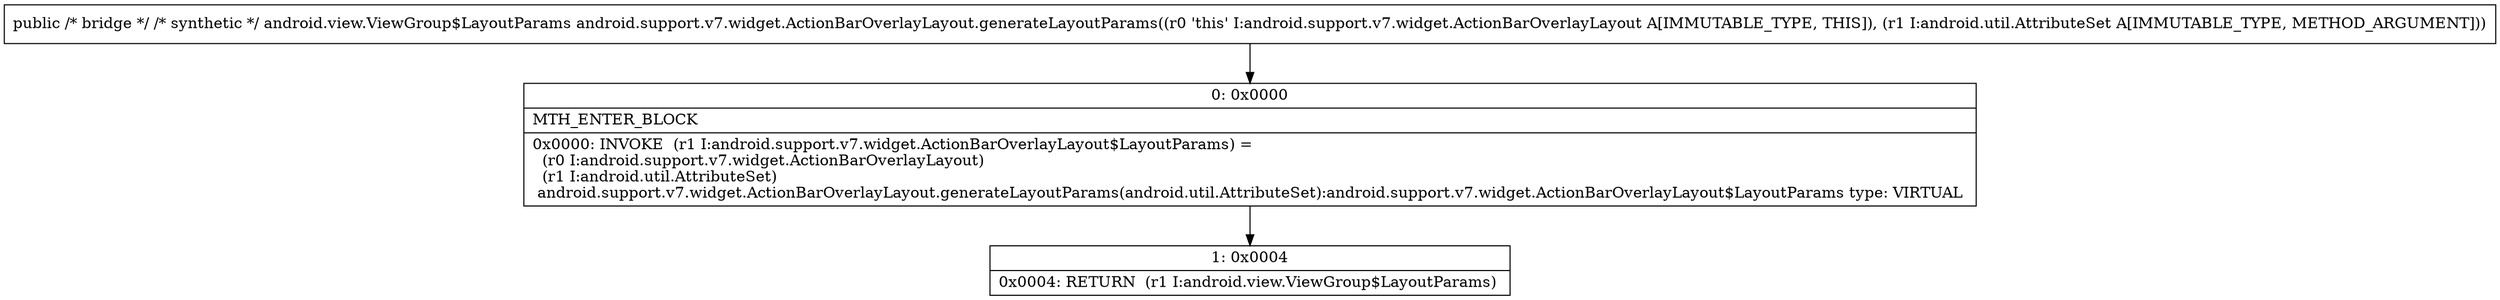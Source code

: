 digraph "CFG forandroid.support.v7.widget.ActionBarOverlayLayout.generateLayoutParams(Landroid\/util\/AttributeSet;)Landroid\/view\/ViewGroup$LayoutParams;" {
Node_0 [shape=record,label="{0\:\ 0x0000|MTH_ENTER_BLOCK\l|0x0000: INVOKE  (r1 I:android.support.v7.widget.ActionBarOverlayLayout$LayoutParams) = \l  (r0 I:android.support.v7.widget.ActionBarOverlayLayout)\l  (r1 I:android.util.AttributeSet)\l android.support.v7.widget.ActionBarOverlayLayout.generateLayoutParams(android.util.AttributeSet):android.support.v7.widget.ActionBarOverlayLayout$LayoutParams type: VIRTUAL \l}"];
Node_1 [shape=record,label="{1\:\ 0x0004|0x0004: RETURN  (r1 I:android.view.ViewGroup$LayoutParams) \l}"];
MethodNode[shape=record,label="{public \/* bridge *\/ \/* synthetic *\/ android.view.ViewGroup$LayoutParams android.support.v7.widget.ActionBarOverlayLayout.generateLayoutParams((r0 'this' I:android.support.v7.widget.ActionBarOverlayLayout A[IMMUTABLE_TYPE, THIS]), (r1 I:android.util.AttributeSet A[IMMUTABLE_TYPE, METHOD_ARGUMENT])) }"];
MethodNode -> Node_0;
Node_0 -> Node_1;
}

